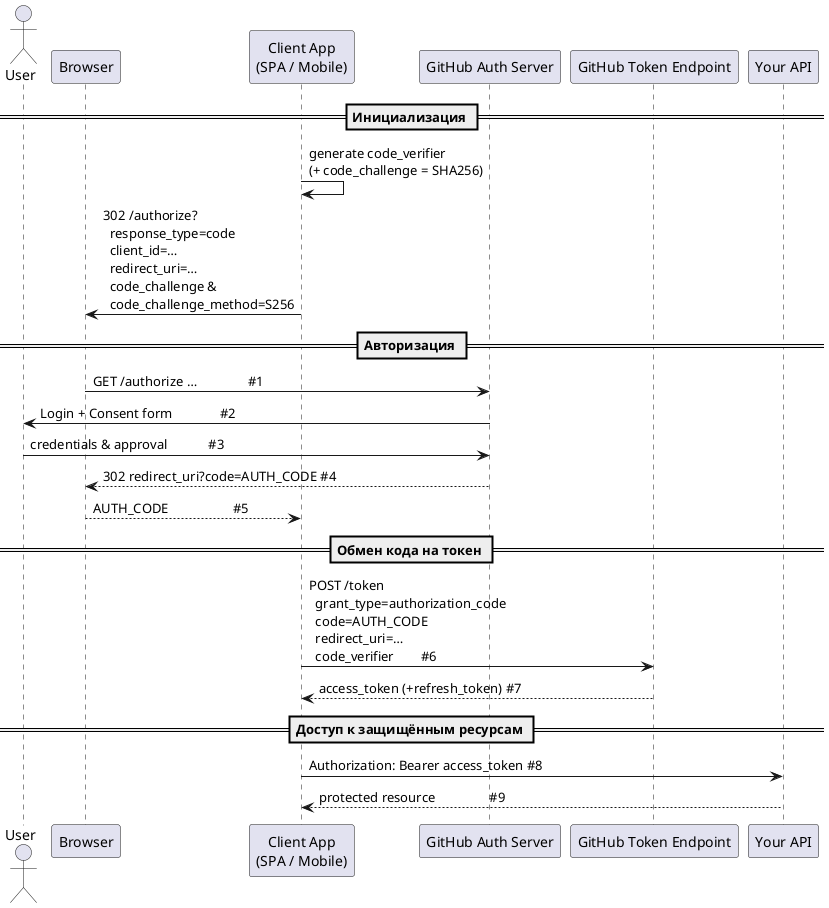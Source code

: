 @startuml
actor User
participant Browser
participant "Client App\n(SPA / Mobile)" as Client
participant "GitHub Auth Server" as Auth
participant "GitHub Token Endpoint" as Token
participant "Your API" as API

== Инициализация ==
Client -> Client: generate code_verifier\n(+ code_challenge = SHA256)
Client -> Browser: 302 /authorize?\n  response_type=code\n  client_id=…\n  redirect_uri=…\n  code_challenge &\n  code_challenge_method=S256

== Авторизация ==
Browser -> Auth: GET /authorize …               #1
Auth -> User: Login + Consent form              #2
User -> Auth: credentials & approval            #3
Auth --> Browser: 302 redirect_uri?code=AUTH_CODE #4
Browser --> Client: AUTH_CODE                   #5

== Обмен кода на токен ==
Client -> Token: POST /token\n  grant_type=authorization_code\n  code=AUTH_CODE\n  redirect_uri=…\n  code_verifier        #6
Token --> Client: access_token (+refresh_token) #7

== Доступ к защищённым ресурсам ==
Client -> API: Authorization: Bearer access_token #8
API --> Client: protected resource                #9
@enduml
